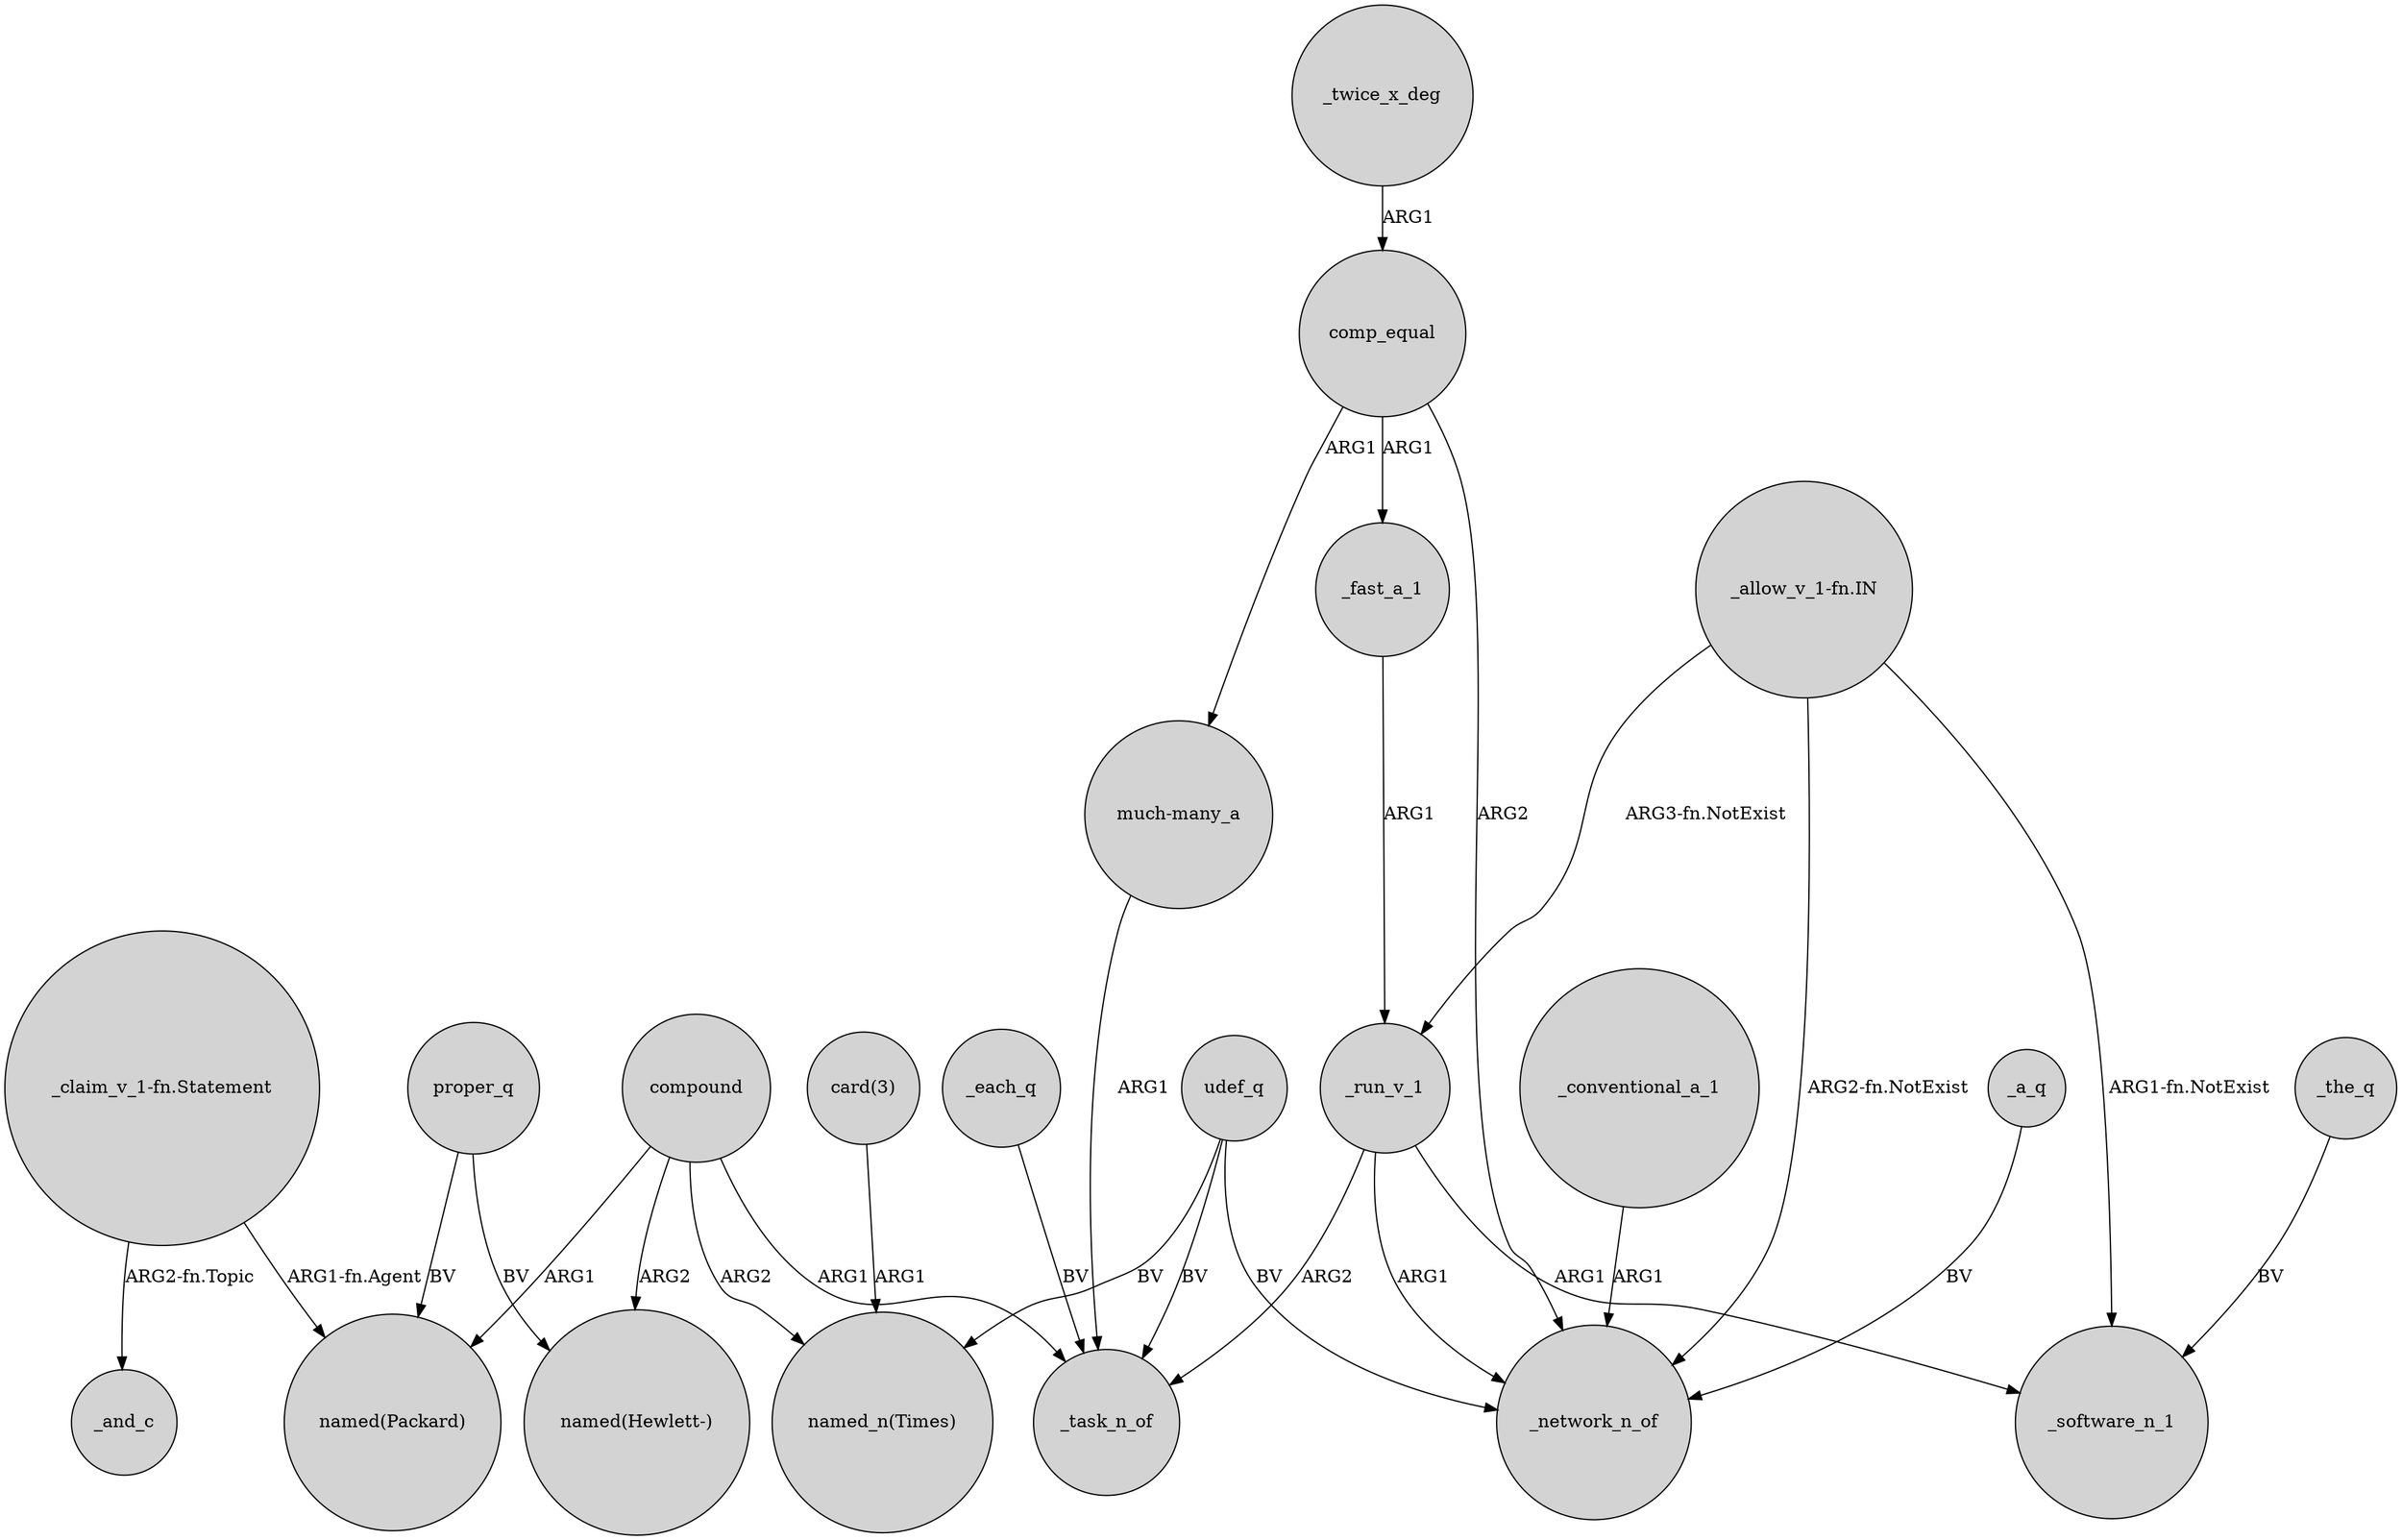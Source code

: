 digraph {
	node [shape=circle style=filled]
	_run_v_1 -> _task_n_of [label=ARG2]
	"_claim_v_1-fn.Statement" -> _and_c [label="ARG2-fn.Topic"]
	_conventional_a_1 -> _network_n_of [label=ARG1]
	proper_q -> "named(Packard)" [label=BV]
	compound -> "named(Hewlett-)" [label=ARG2]
	udef_q -> _task_n_of [label=BV]
	_each_q -> _task_n_of [label=BV]
	"card(3)" -> "named_n(Times)" [label=ARG1]
	comp_equal -> "much-many_a" [label=ARG1]
	_run_v_1 -> _network_n_of [label=ARG1]
	"_allow_v_1-fn.IN" -> _run_v_1 [label="ARG3-fn.NotExist"]
	_run_v_1 -> _software_n_1 [label=ARG1]
	_the_q -> _software_n_1 [label=BV]
	"_allow_v_1-fn.IN" -> _network_n_of [label="ARG2-fn.NotExist"]
	proper_q -> "named(Hewlett-)" [label=BV]
	_a_q -> _network_n_of [label=BV]
	compound -> "named(Packard)" [label=ARG1]
	comp_equal -> _fast_a_1 [label=ARG1]
	"_claim_v_1-fn.Statement" -> "named(Packard)" [label="ARG1-fn.Agent"]
	udef_q -> "named_n(Times)" [label=BV]
	"much-many_a" -> _task_n_of [label=ARG1]
	_twice_x_deg -> comp_equal [label=ARG1]
	_fast_a_1 -> _run_v_1 [label=ARG1]
	compound -> "named_n(Times)" [label=ARG2]
	compound -> _task_n_of [label=ARG1]
	comp_equal -> _network_n_of [label=ARG2]
	"_allow_v_1-fn.IN" -> _software_n_1 [label="ARG1-fn.NotExist"]
	udef_q -> _network_n_of [label=BV]
}
